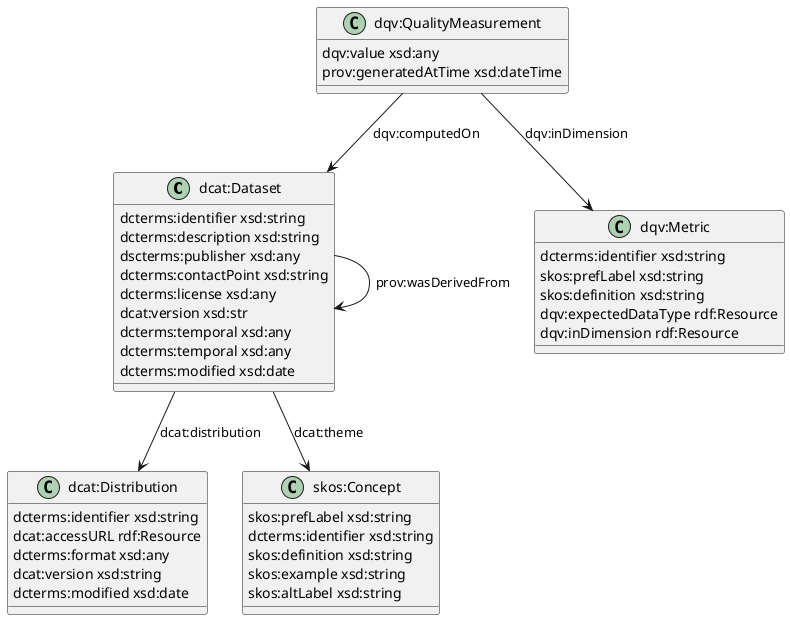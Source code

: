 @startuml

class "dcat:Dataset" as dataset {
    dcterms:identifier xsd:string
    dcterms:description xsd:string
    dscterms:publisher xsd:any
    dcterms:contactPoint xsd:string
    dcterms:license xsd:any
    dcat:version xsd:str
    dcterms:temporal xsd:any
    dcterms:temporal xsd:any
    dcterms:modified xsd:date
}

class "dcat:Distribution" as distribution {
    dcterms:identifier xsd:string
    dcat:accessURL rdf:Resource
    dcterms:format xsd:any
    dcat:version xsd:string
    dcterms:modified xsd:date

}

class "skos:Concept" as concept {
    skos:prefLabel xsd:string
    dcterms:identifier xsd:string
    skos:definition xsd:string
    skos:example xsd:string
    skos:altLabel xsd:string

}

class "dqv:Metric" as metric {
    dcterms:identifier xsd:string
    skos:prefLabel xsd:string
    skos:definition xsd:string
    dqv:expectedDataType rdf:Resource
    dqv:inDimension rdf:Resource
}

class "dqv:QualityMeasurement" as qualitymeasurement {
    dqv:value xsd:any
    prov:generatedAtTime xsd:dateTime

}

dataset --> distribution : "dcat:distribution"
dataset --> dataset : "prov:wasDerivedFrom"
dataset --> concept : "dcat:theme"

qualitymeasurement --> dataset : "dqv:computedOn"
qualitymeasurement --> metric : "dqv:inDimension"


@enduml